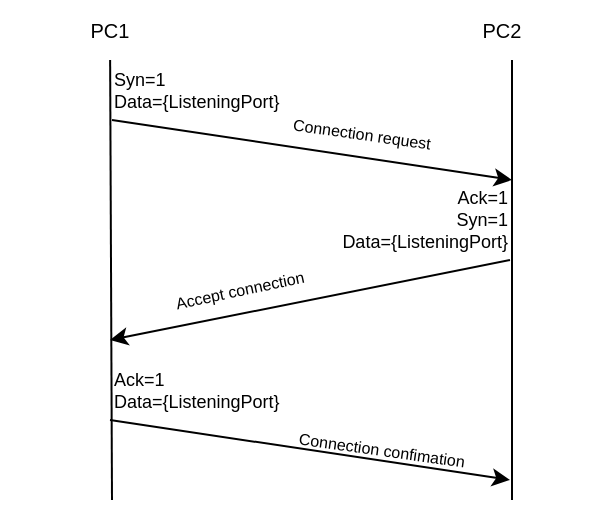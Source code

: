 <mxfile version="24.8.0">
  <diagram name="Страница — 1" id="ZzXJq1Rp-EYbnWoSCng1">
    <mxGraphModel dx="419" dy="265" grid="1" gridSize="10" guides="1" tooltips="1" connect="1" arrows="1" fold="1" page="1" pageScale="1" pageWidth="827" pageHeight="1169" math="0" shadow="0">
      <root>
        <mxCell id="0" />
        <mxCell id="1" parent="0" />
        <mxCell id="WVubGw1Uuq_KaQRDa4Gf-1" value="" style="endArrow=none;html=1;rounded=0;" parent="1" target="WVubGw1Uuq_KaQRDa4Gf-9" edge="1">
          <mxGeometry width="50" height="50" relative="1" as="geometry">
            <mxPoint x="360" y="370" as="sourcePoint" />
            <mxPoint x="360" y="160" as="targetPoint" />
          </mxGeometry>
        </mxCell>
        <mxCell id="WVubGw1Uuq_KaQRDa4Gf-2" value="" style="endArrow=classic;html=1;rounded=0;" parent="1" edge="1">
          <mxGeometry width="50" height="50" relative="1" as="geometry">
            <mxPoint x="360" y="180" as="sourcePoint" />
            <mxPoint x="560" y="210" as="targetPoint" />
          </mxGeometry>
        </mxCell>
        <mxCell id="WVubGw1Uuq_KaQRDa4Gf-3" value="" style="endArrow=none;html=1;rounded=0;" parent="1" edge="1">
          <mxGeometry width="50" height="50" relative="1" as="geometry">
            <mxPoint x="560" y="370" as="sourcePoint" />
            <mxPoint x="560" y="150" as="targetPoint" />
          </mxGeometry>
        </mxCell>
        <mxCell id="WVubGw1Uuq_KaQRDa4Gf-4" value="" style="endArrow=classic;html=1;rounded=0;" parent="1" edge="1">
          <mxGeometry width="50" height="50" relative="1" as="geometry">
            <mxPoint x="359" y="330" as="sourcePoint" />
            <mxPoint x="559" y="360" as="targetPoint" />
          </mxGeometry>
        </mxCell>
        <mxCell id="WVubGw1Uuq_KaQRDa4Gf-5" value="" style="endArrow=classic;html=1;rounded=0;" parent="1" edge="1">
          <mxGeometry width="50" height="50" relative="1" as="geometry">
            <mxPoint x="559" y="250" as="sourcePoint" />
            <mxPoint x="359" y="290" as="targetPoint" />
          </mxGeometry>
        </mxCell>
        <mxCell id="WVubGw1Uuq_KaQRDa4Gf-6" value="Ack=1&lt;div style=&quot;font-size: 9px;&quot;&gt;Syn=1&lt;/div&gt;&lt;div style=&quot;font-size: 9px;&quot;&gt;&lt;div style=&quot;font-size: 9px;&quot;&gt;Data={ListeningPort}&lt;/div&gt;&lt;/div&gt;" style="text;html=1;align=right;verticalAlign=middle;whiteSpace=wrap;rounded=0;fontSize=9;" parent="1" vertex="1">
          <mxGeometry x="450" y="210" width="110" height="40" as="geometry" />
        </mxCell>
        <mxCell id="WVubGw1Uuq_KaQRDa4Gf-7" value="&lt;div style=&quot;font-size: 9px;&quot;&gt;Syn=1&lt;/div&gt;&lt;div style=&quot;font-size: 9px;&quot;&gt;Data={ListeningPort}&lt;/div&gt;" style="text;html=1;align=left;verticalAlign=middle;whiteSpace=wrap;rounded=0;fontSize=9;" parent="1" vertex="1">
          <mxGeometry x="359" y="150" width="110" height="30" as="geometry" />
        </mxCell>
        <mxCell id="WVubGw1Uuq_KaQRDa4Gf-9" value="&lt;div style=&quot;font-size: 10px;&quot;&gt;PC1&lt;/div&gt;" style="text;html=1;align=center;verticalAlign=middle;whiteSpace=wrap;rounded=0;fontSize=10;" parent="1" vertex="1">
          <mxGeometry x="304" y="120" width="110" height="30" as="geometry" />
        </mxCell>
        <mxCell id="WVubGw1Uuq_KaQRDa4Gf-10" value="&lt;div style=&quot;font-size: 10px;&quot;&gt;PC2&lt;/div&gt;" style="text;html=1;align=center;verticalAlign=middle;whiteSpace=wrap;rounded=0;fontSize=10;" parent="1" vertex="1">
          <mxGeometry x="500" y="120" width="110" height="30" as="geometry" />
        </mxCell>
        <mxCell id="WVubGw1Uuq_KaQRDa4Gf-11" value="&lt;div style=&quot;font-size: 9px;&quot;&gt;Ack=1&lt;/div&gt;&lt;div style=&quot;font-size: 9px;&quot;&gt;Data={ListeningPort}&lt;/div&gt;" style="text;html=1;align=left;verticalAlign=middle;whiteSpace=wrap;rounded=0;fontSize=9;" parent="1" vertex="1">
          <mxGeometry x="359" y="300" width="110" height="30" as="geometry" />
        </mxCell>
        <mxCell id="WVubGw1Uuq_KaQRDa4Gf-13" value="Connection request" style="text;html=1;align=center;verticalAlign=middle;whiteSpace=wrap;rounded=0;rotation=8;fontSize=8;" parent="1" vertex="1">
          <mxGeometry x="440" y="172.35" width="90" height="30" as="geometry" />
        </mxCell>
        <mxCell id="WVubGw1Uuq_KaQRDa4Gf-15" value="Connection confimation" style="text;html=1;align=center;verticalAlign=middle;whiteSpace=wrap;rounded=0;rotation=8;fontSize=8;" parent="1" vertex="1">
          <mxGeometry x="450" y="330" width="90" height="30" as="geometry" />
        </mxCell>
        <mxCell id="WVubGw1Uuq_KaQRDa4Gf-16" value="Accept connection" style="text;html=1;align=center;verticalAlign=middle;whiteSpace=wrap;rounded=0;rotation=348;fontSize=8;" parent="1" vertex="1">
          <mxGeometry x="379" y="250" width="90" height="30" as="geometry" />
        </mxCell>
      </root>
    </mxGraphModel>
  </diagram>
</mxfile>
